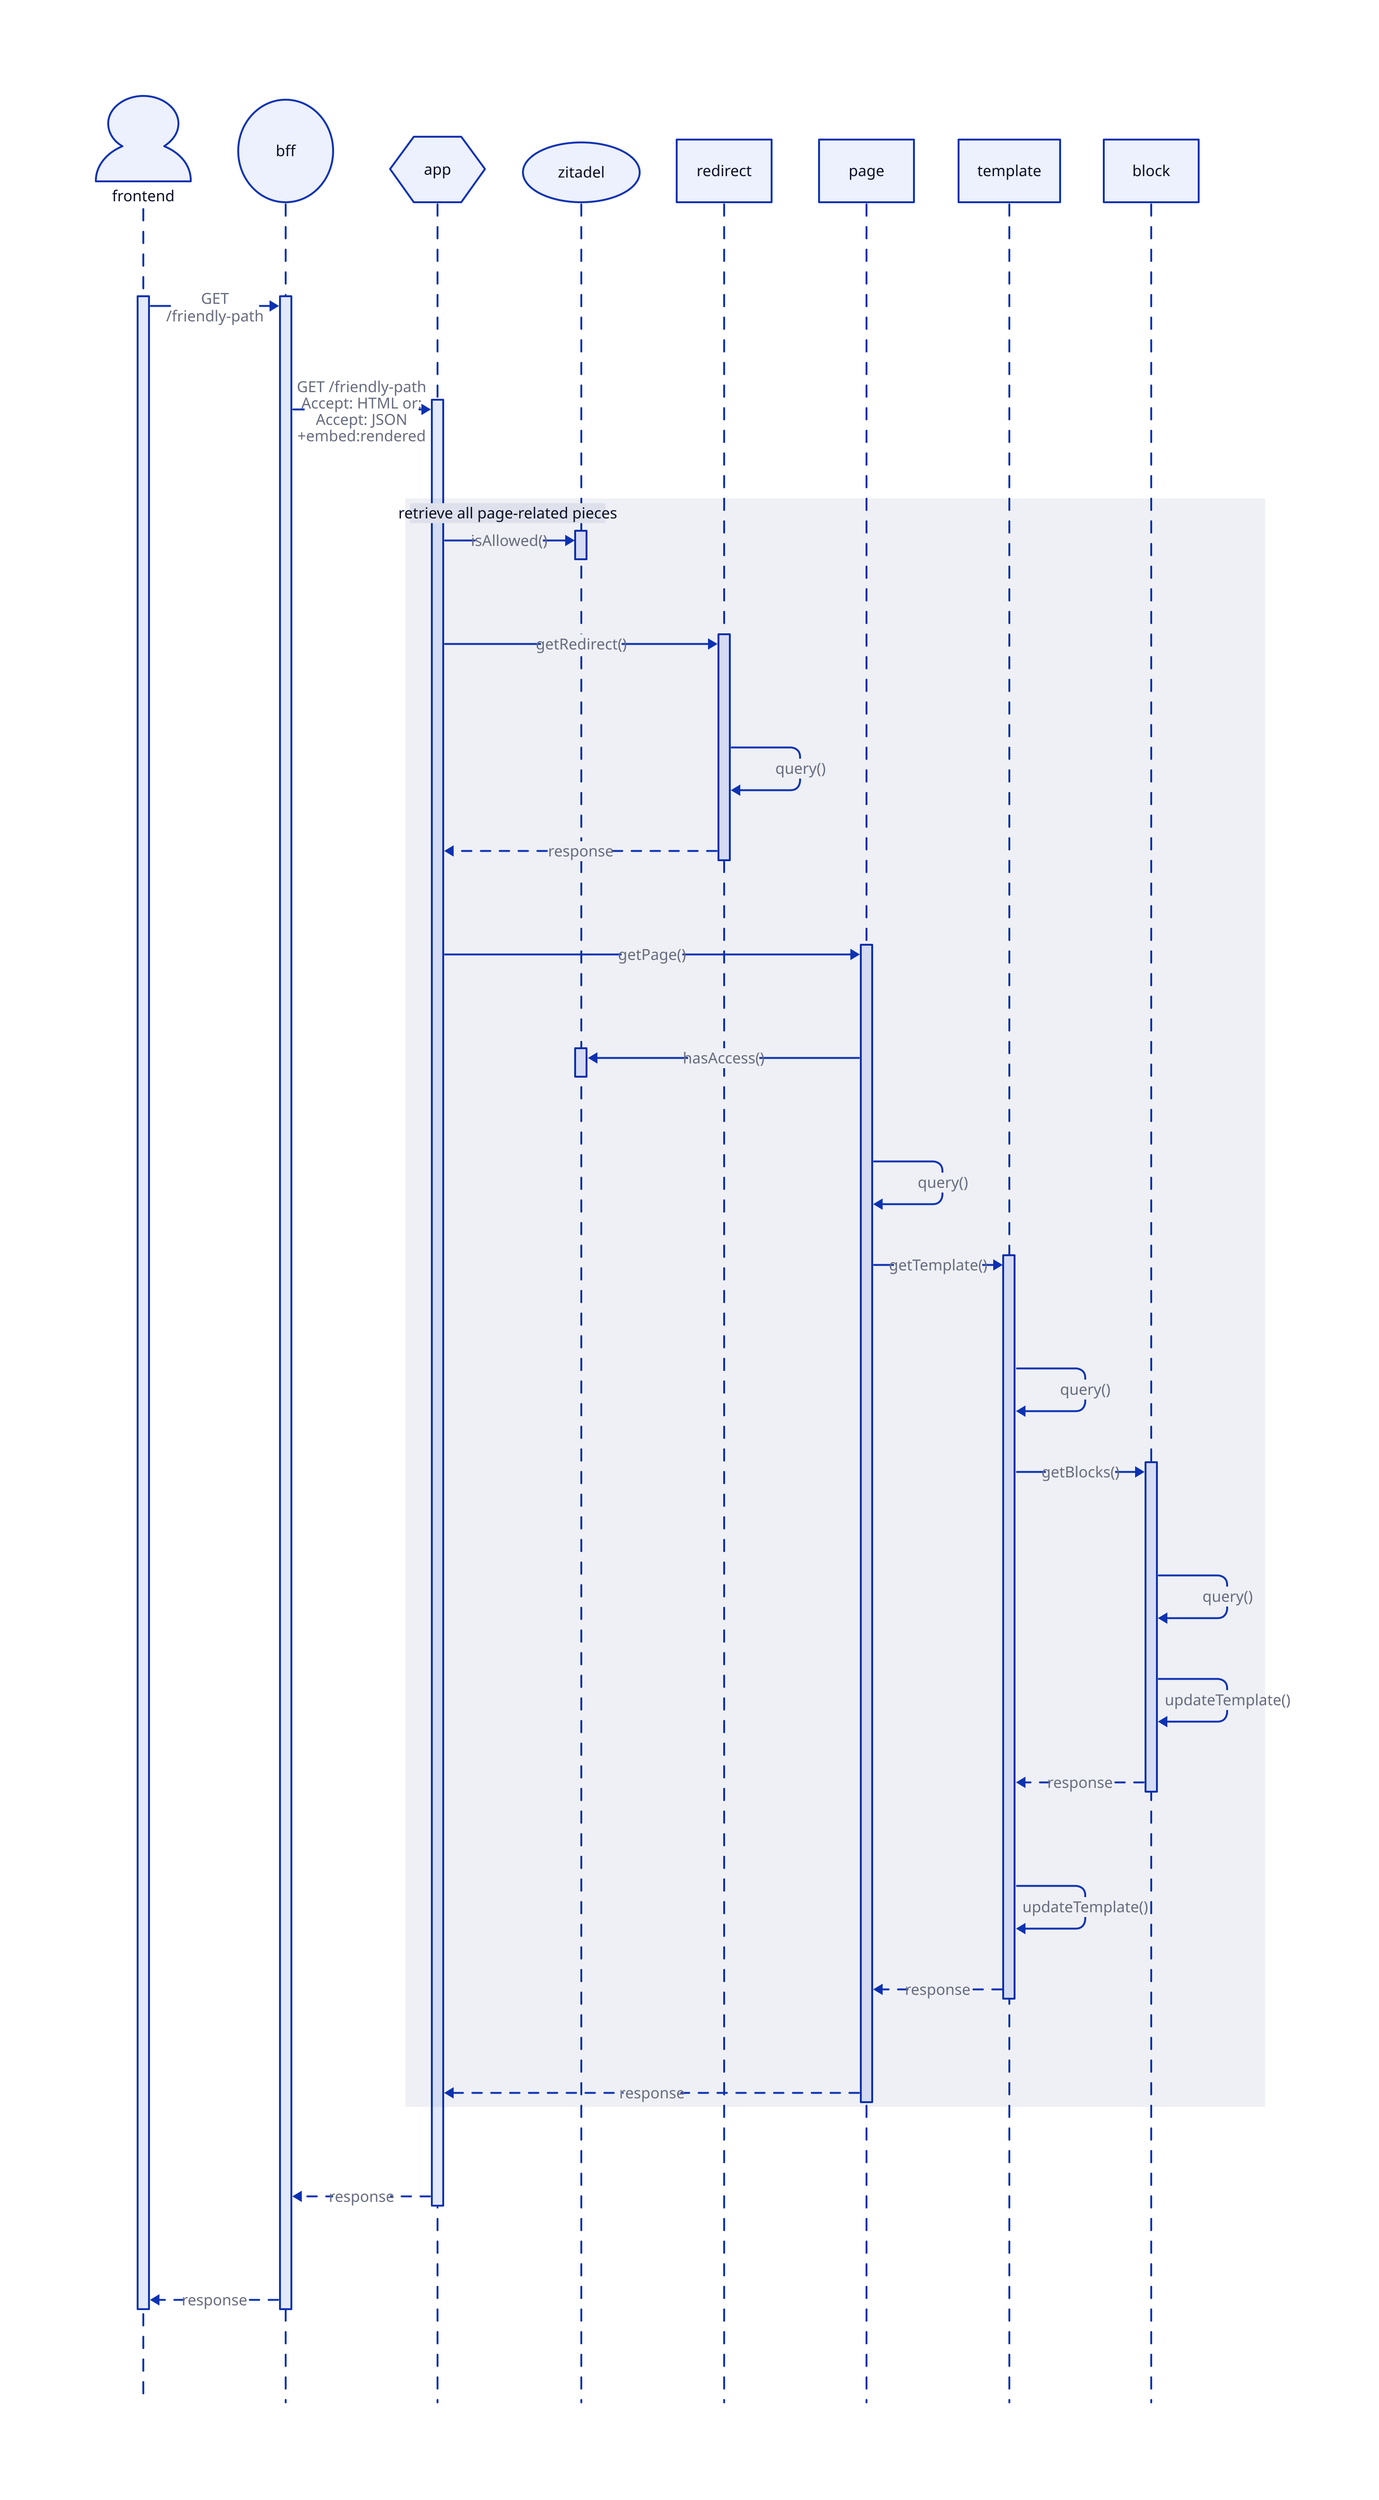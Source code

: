 shape: sequence_diagram
frontend: {shape: person}
bff: {shape: oval}
frontend.t1 -> bff.t1: GET\n/friendly-path
app: {shape: hexagon}
zitadel: {shape: oval}
app.t1; redirect.t1; page.t1; template.t1; block.t1
bff.t1 -> app.t1: GET /friendly-path\nAccept: HTML or:\nAccept: JSON\n+embed:rendered
retrieve all page-related pieces: {
  app.t1 -> zitadel.t1: isAllowed()
  app.t1 -> redirect.t1: getRedirect()
  redirect.t1 -> redirect.t1: query()
  redirect.t1 -> app.t1: response {
    style.stroke-dash: 5
  }
  app.t1 -> page.t1: getPage()
  page.t1 -> zitadel.t2: hasAccess()
  page.t1 -> page.t1: query()
  page.t1 -> template.t1: getTemplate()
  template.t1 -> template.t1: query()
  template.t1 -> block.t1: getBlocks()
  block.t1 -> block.t1: query()
  block.t1 -> block.t1: updateTemplate()
  block.t1 -> template.t1: response {
    style.stroke-dash: 5
  }
  template.t1 -> template.t1: updateTemplate()
  template.t1 -> page.t1: response {
    style.stroke-dash: 5
  }
  page.t1 -> app.t1: response {
    style.stroke-dash: 5
  }
}
app.t1 -> bff.t1: response {
  style.stroke-dash: 5
}
bff.t1 -> frontend.t1: response {
  style.stroke-dash: 5
}
